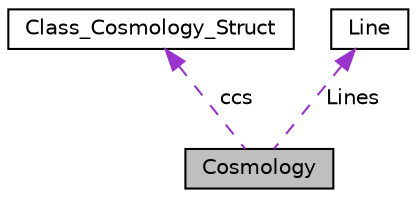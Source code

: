 digraph "Cosmology"
{
 // LATEX_PDF_SIZE
  edge [fontname="Helvetica",fontsize="10",labelfontname="Helvetica",labelfontsize="10"];
  node [fontname="Helvetica",fontsize="10",shape=record];
  Node1 [label="Cosmology",height=0.2,width=0.4,color="black", fillcolor="grey75", style="filled", fontcolor="black",tooltip="Structure that holds varioud quantities that need to be evaluated for a given choice of cosmological ..."];
  Node2 -> Node1 [dir="back",color="darkorchid3",fontsize="10",style="dashed",label=" ccs" ];
  Node2 [label="Class_Cosmology_Struct",height=0.2,width=0.4,color="black", fillcolor="white", style="filled",URL="$d2/dd8/struct_class___cosmology___struct.html",tooltip="Structure to store cosmology structure from CLASS code."];
  Node3 -> Node1 [dir="back",color="darkorchid3",fontsize="10",style="dashed",label=" Lines" ];
  Node3 [label="Line",height=0.2,width=0.4,color="black", fillcolor="white", style="filled",URL="$d2/d9d/struct_line.html",tooltip="Structure that holds the Line-related quantities, including the interpolators for first and second mo..."];
}
